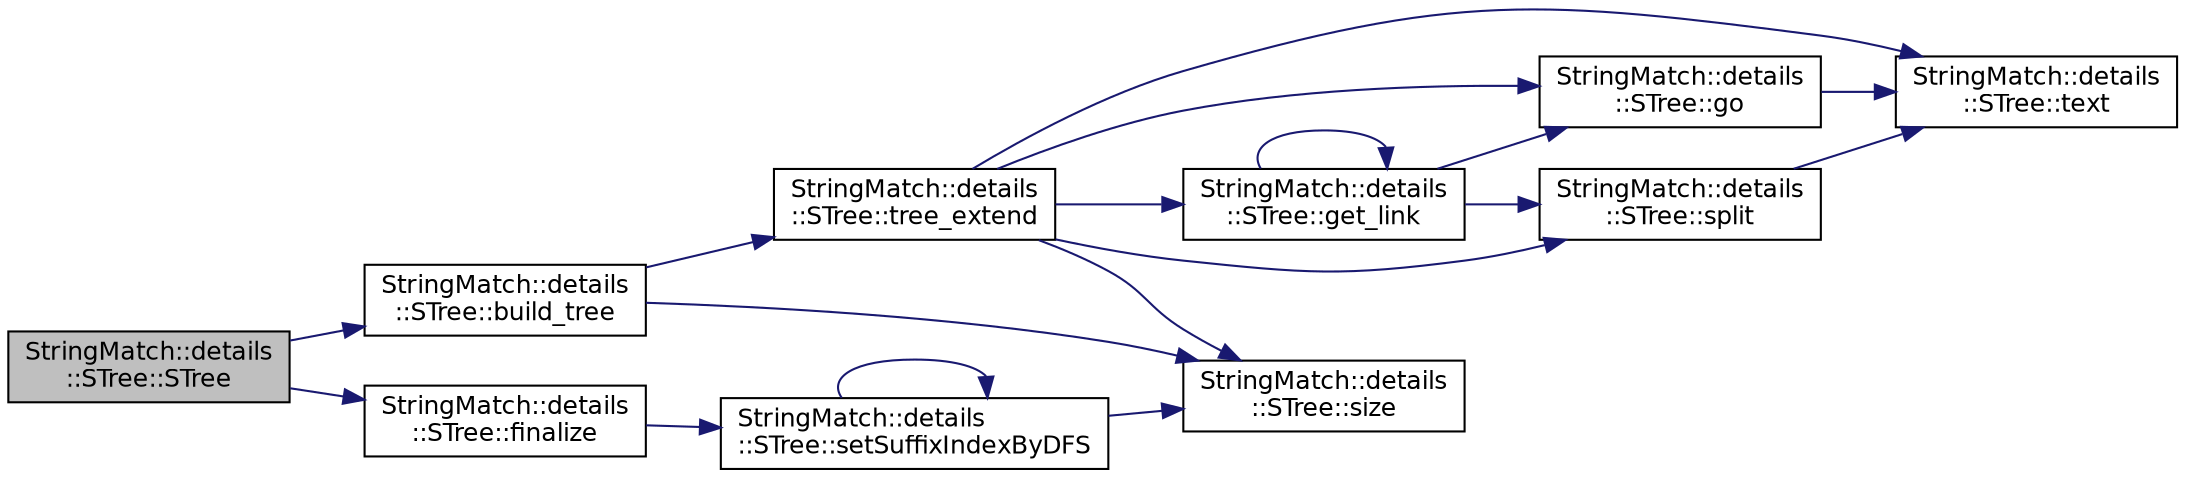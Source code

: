 digraph "StringMatch::details::STree::STree"
{
 // INTERACTIVE_SVG=YES
 // LATEX_PDF_SIZE
  edge [fontname="Helvetica",fontsize="12",labelfontname="Helvetica",labelfontsize="12"];
  node [fontname="Helvetica",fontsize="12",shape=record];
  rankdir="LR";
  Node1 [label="StringMatch::details\l::STree::STree",height=0.2,width=0.4,color="black", fillcolor="grey75", style="filled", fontcolor="black",tooltip=" "];
  Node1 -> Node2 [color="midnightblue",fontsize="12",style="solid",fontname="Helvetica"];
  Node2 [label="StringMatch::details\l::STree::build_tree",height=0.2,width=0.4,color="black", fillcolor="white", style="filled",URL="$a00894.html#a4ada1b74912366f01c9f298e426dc25c",tooltip=" "];
  Node2 -> Node3 [color="midnightblue",fontsize="12",style="solid",fontname="Helvetica"];
  Node3 [label="StringMatch::details\l::STree::size",height=0.2,width=0.4,color="black", fillcolor="white", style="filled",URL="$a00894.html#a163d18dcc91683fb4a15c1c39d551bcb",tooltip=" "];
  Node2 -> Node4 [color="midnightblue",fontsize="12",style="solid",fontname="Helvetica"];
  Node4 [label="StringMatch::details\l::STree::tree_extend",height=0.2,width=0.4,color="black", fillcolor="white", style="filled",URL="$a00894.html#a24c85e65f714be5b07874a3d95fdf8a1",tooltip=" "];
  Node4 -> Node5 [color="midnightblue",fontsize="12",style="solid",fontname="Helvetica"];
  Node5 [label="StringMatch::details\l::STree::get_link",height=0.2,width=0.4,color="black", fillcolor="white", style="filled",URL="$a00894.html#a67c1cd8ad107a5d7855c9f29016ff252",tooltip=" "];
  Node5 -> Node5 [color="midnightblue",fontsize="12",style="solid",fontname="Helvetica"];
  Node5 -> Node6 [color="midnightblue",fontsize="12",style="solid",fontname="Helvetica"];
  Node6 [label="StringMatch::details\l::STree::go",height=0.2,width=0.4,color="black", fillcolor="white", style="filled",URL="$a00894.html#a14ef5e18f124228cd901cac7a6b9e0f3",tooltip=" "];
  Node6 -> Node7 [color="midnightblue",fontsize="12",style="solid",fontname="Helvetica"];
  Node7 [label="StringMatch::details\l::STree::text",height=0.2,width=0.4,color="black", fillcolor="white", style="filled",URL="$a00894.html#a9bfc0629c543674dc05589fc389e366c",tooltip=" "];
  Node5 -> Node8 [color="midnightblue",fontsize="12",style="solid",fontname="Helvetica"];
  Node8 [label="StringMatch::details\l::STree::split",height=0.2,width=0.4,color="black", fillcolor="white", style="filled",URL="$a00894.html#ac778513d57650439f0760887f1400033",tooltip=" "];
  Node8 -> Node7 [color="midnightblue",fontsize="12",style="solid",fontname="Helvetica"];
  Node4 -> Node6 [color="midnightblue",fontsize="12",style="solid",fontname="Helvetica"];
  Node4 -> Node3 [color="midnightblue",fontsize="12",style="solid",fontname="Helvetica"];
  Node4 -> Node8 [color="midnightblue",fontsize="12",style="solid",fontname="Helvetica"];
  Node4 -> Node7 [color="midnightblue",fontsize="12",style="solid",fontname="Helvetica"];
  Node1 -> Node9 [color="midnightblue",fontsize="12",style="solid",fontname="Helvetica"];
  Node9 [label="StringMatch::details\l::STree::finalize",height=0.2,width=0.4,color="black", fillcolor="white", style="filled",URL="$a00894.html#a514f18f7445f5749eb5d861fae83f640",tooltip=" "];
  Node9 -> Node10 [color="midnightblue",fontsize="12",style="solid",fontname="Helvetica"];
  Node10 [label="StringMatch::details\l::STree::setSuffixIndexByDFS",height=0.2,width=0.4,color="black", fillcolor="white", style="filled",URL="$a00894.html#aea12bfe14baa0169ebf89773960e1fbd",tooltip=" "];
  Node10 -> Node10 [color="midnightblue",fontsize="12",style="solid",fontname="Helvetica"];
  Node10 -> Node3 [color="midnightblue",fontsize="12",style="solid",fontname="Helvetica"];
}
